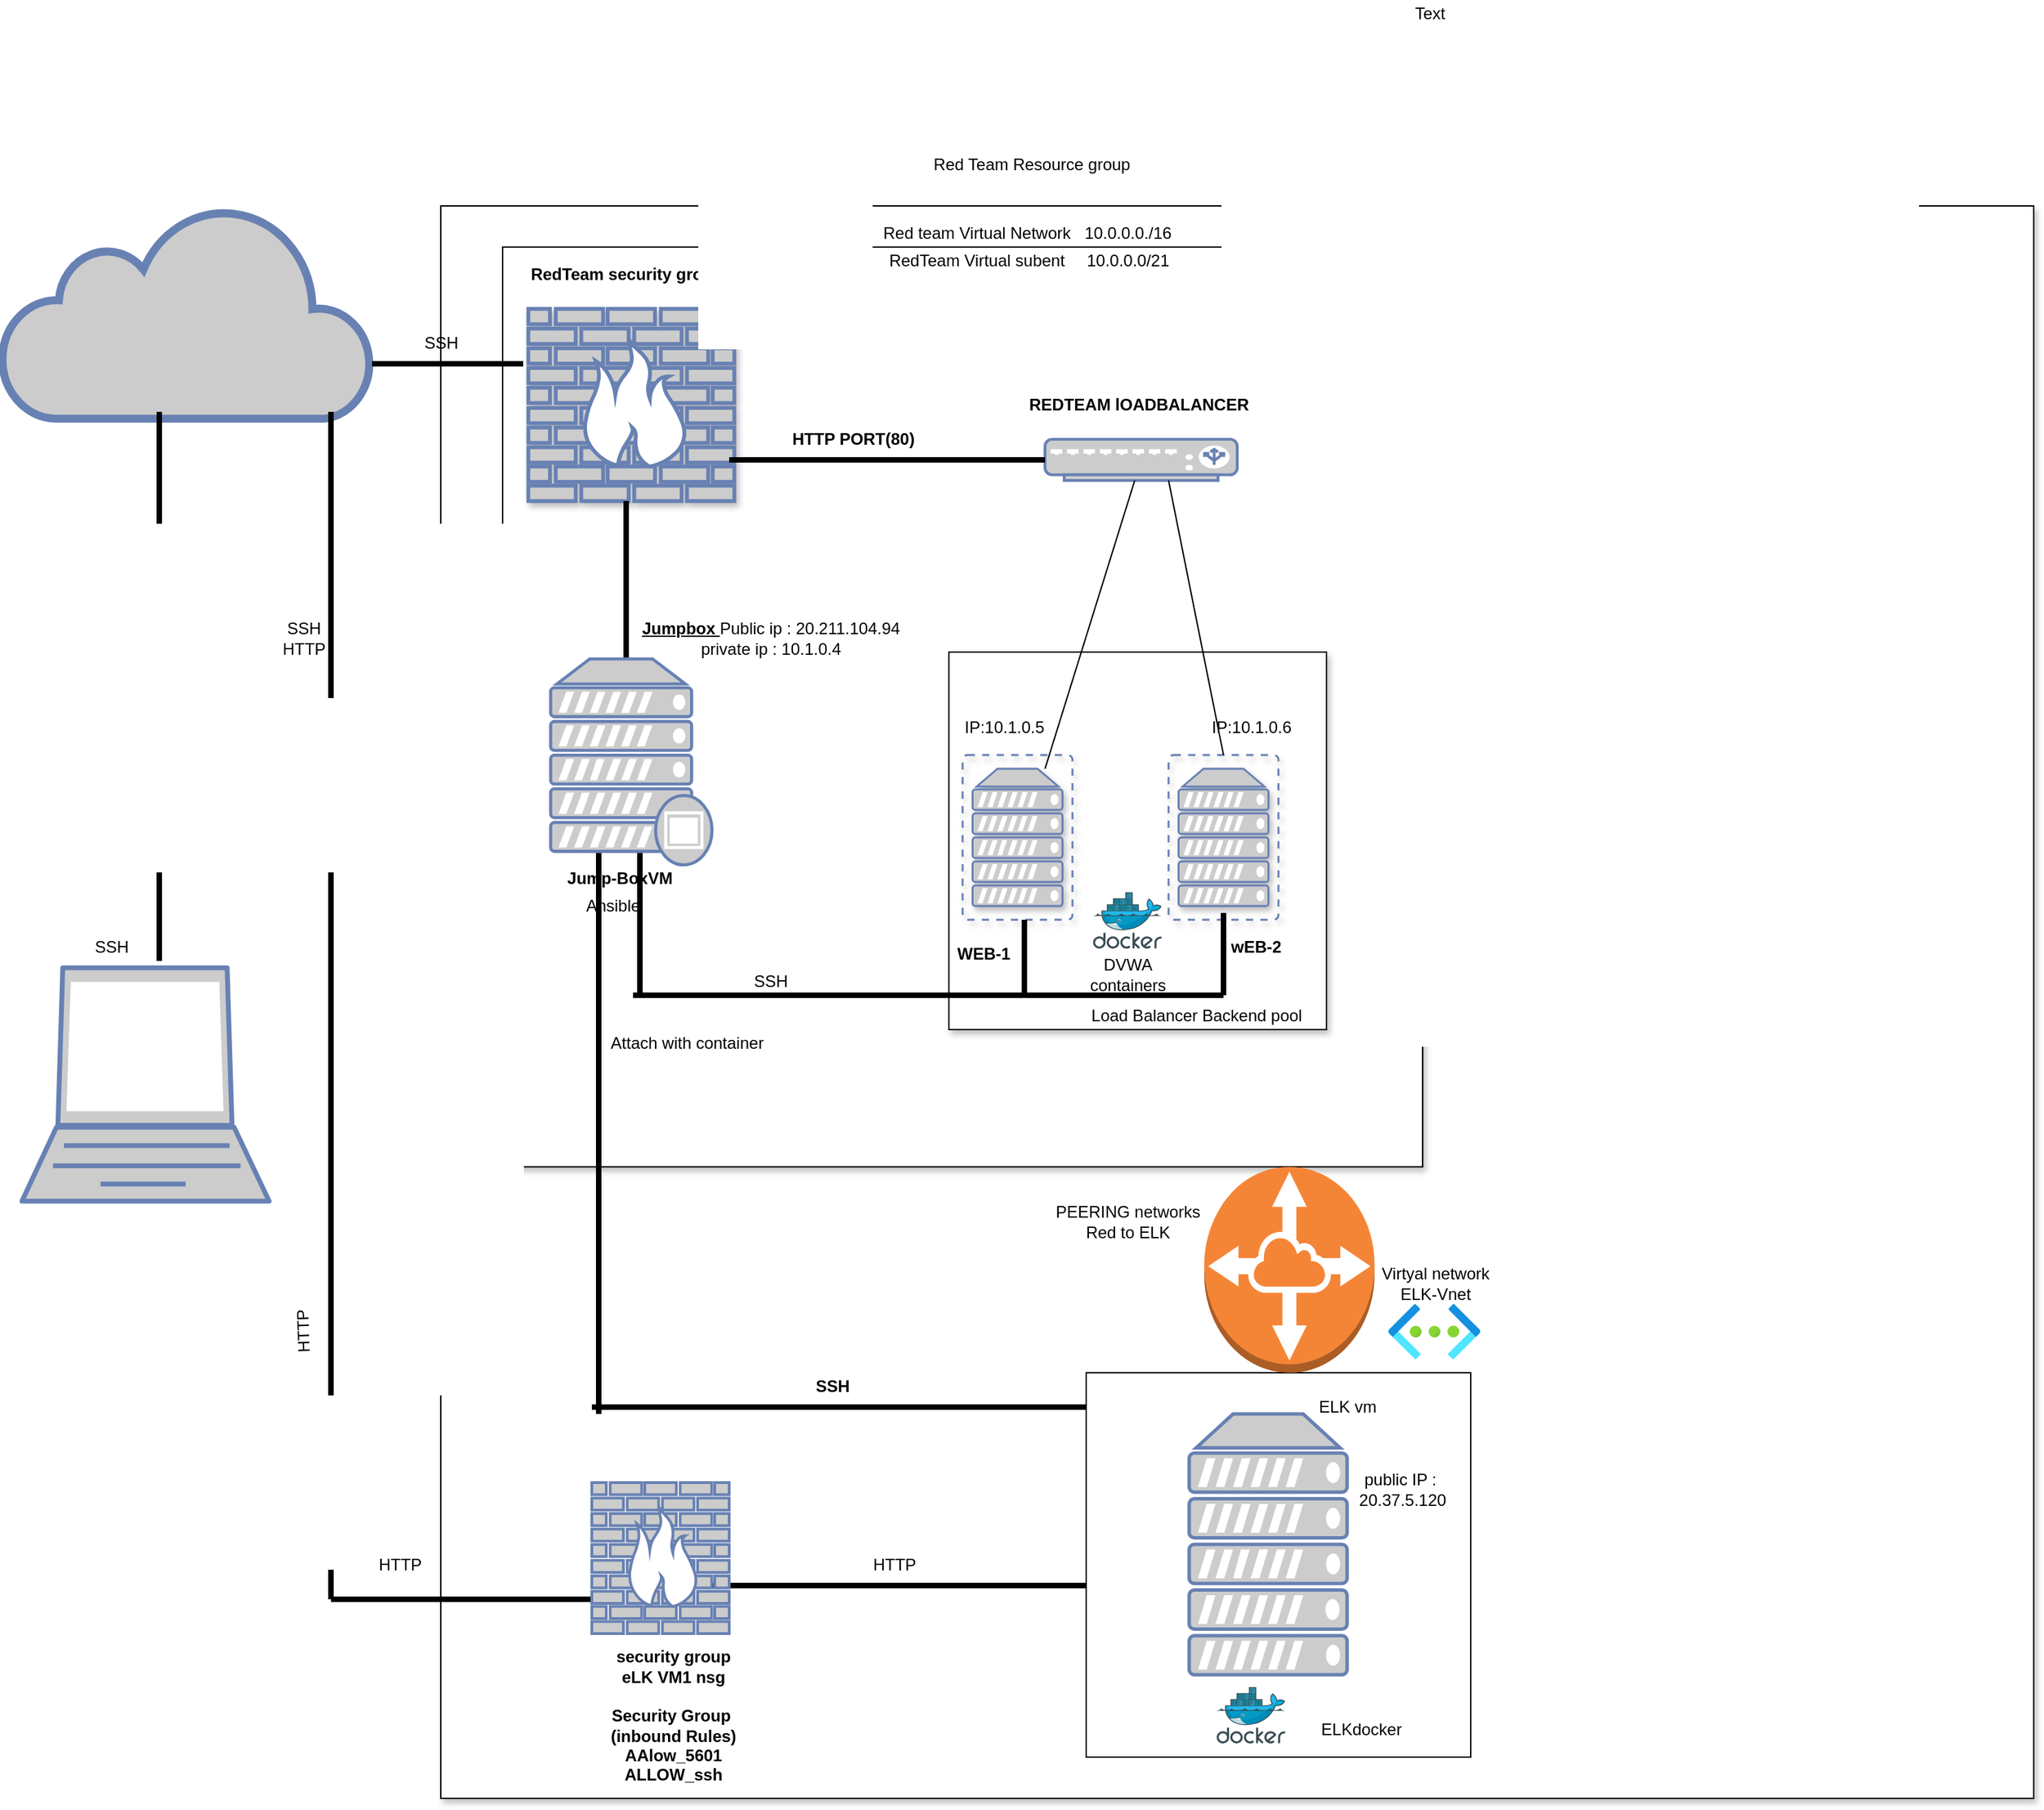 <mxfile version="15.8.6" type="browser"><diagram name="Page-1" id="822b0af5-4adb-64df-f703-e8dfc1f81529"><mxGraphModel dx="1488" dy="1527" grid="1" gridSize="10" guides="1" tooltips="1" connect="1" arrows="1" fold="1" page="1" pageScale="1" pageWidth="1100" pageHeight="850" background="none" math="0" shadow="0"><root><mxCell id="0"/><mxCell id="1" parent="0"/><mxCell id="laLxF-AMWznH3JDDY0BB-4" value="" style="html=1;outlineConnect=0;fillColor=#CCCCCC;strokeColor=#6881B3;gradientColor=none;gradientDirection=north;strokeWidth=2;shape=mxgraph.networks.cloud;fontColor=#ffffff;" parent="1" vertex="1"><mxGeometry x="30" y="-660" width="270" height="155" as="geometry"/></mxCell><mxCell id="laLxF-AMWznH3JDDY0BB-7" style="edgeStyle=orthogonalEdgeStyle;rounded=0;orthogonalLoop=1;jettySize=auto;html=1;exitX=0.5;exitY=1;exitDx=0;exitDy=0;exitPerimeter=0;" parent="1" edge="1"><mxGeometry relative="1" as="geometry"><mxPoint x="205" y="465" as="sourcePoint"/><mxPoint x="205" y="465" as="targetPoint"/></mxGeometry></mxCell><mxCell id="laLxF-AMWznH3JDDY0BB-8" value="" style="fontColor=#0066CC;verticalAlign=top;verticalLabelPosition=bottom;labelPosition=center;align=center;html=1;outlineConnect=0;fillColor=#CCCCCC;strokeColor=#6881B3;gradientColor=none;gradientDirection=north;strokeWidth=2;shape=mxgraph.networks.laptop;" parent="1" vertex="1"><mxGeometry x="45" y="-105" width="180" height="170" as="geometry"/></mxCell><mxCell id="laLxF-AMWznH3JDDY0BB-20" value="" style="whiteSpace=wrap;html=1;aspect=fixed;shadow=1;" parent="1" vertex="1"><mxGeometry x="350" y="-660" width="1160" height="1160" as="geometry"/></mxCell><mxCell id="laLxF-AMWznH3JDDY0BB-24" value="" style="whiteSpace=wrap;html=1;aspect=fixed;shadow=1;" parent="1" vertex="1"><mxGeometry x="395" y="-630" width="670" height="670" as="geometry"/></mxCell><mxCell id="laLxF-AMWznH3JDDY0BB-22" value="" style="whiteSpace=wrap;html=1;aspect=fixed;shadow=1;" parent="1" vertex="1"><mxGeometry x="720" y="-335" width="275" height="275" as="geometry"/></mxCell><mxCell id="laLxF-AMWznH3JDDY0BB-26" value="" style="fontColor=#0066CC;verticalAlign=top;verticalLabelPosition=bottom;labelPosition=center;align=center;html=1;outlineConnect=0;fillColor=#CCCCCC;strokeColor=#6881B3;gradientColor=none;gradientDirection=north;strokeWidth=2;shape=mxgraph.networks.firewall;shadow=1;" parent="1" vertex="1"><mxGeometry x="413.75" y="-585" width="150" height="140" as="geometry"/></mxCell><mxCell id="laLxF-AMWznH3JDDY0BB-27" value="" style="fontColor=#0066CC;verticalAlign=top;verticalLabelPosition=bottom;labelPosition=center;align=center;html=1;outlineConnect=0;fillColor=#CCCCCC;strokeColor=#6881B3;gradientColor=none;gradientDirection=north;strokeWidth=2;shape=mxgraph.networks.virtual_server;shadow=1;" parent="1" vertex="1"><mxGeometry x="730" y="-260" width="80" height="120" as="geometry"/></mxCell><mxCell id="laLxF-AMWznH3JDDY0BB-28" value="" style="fontColor=#0066CC;verticalAlign=top;verticalLabelPosition=bottom;labelPosition=center;align=center;html=1;outlineConnect=0;fillColor=#CCCCCC;strokeColor=#6881B3;gradientColor=none;gradientDirection=north;strokeWidth=2;shape=mxgraph.networks.virtual_server;shadow=1;" parent="1" vertex="1"><mxGeometry x="880" y="-260" width="80" height="120" as="geometry"/></mxCell><mxCell id="ZEqQIQbBqASTRfL74aoA-2" value="Red Team Resource group" style="text;html=1;resizable=0;autosize=1;align=center;verticalAlign=middle;points=[];fillColor=none;strokeColor=none;rounded=0;" parent="1" vertex="1"><mxGeometry x="700" y="-700" width="160" height="20" as="geometry"/></mxCell><mxCell id="ZEqQIQbBqASTRfL74aoA-3" value="Red team Virtual Network" style="text;html=1;resizable=0;autosize=1;align=center;verticalAlign=middle;points=[];fillColor=none;strokeColor=none;rounded=0;" parent="1" vertex="1"><mxGeometry x="665" y="-650" width="150" height="20" as="geometry"/></mxCell><mxCell id="ZEqQIQbBqASTRfL74aoA-5" value="&lt;b&gt;RedTeam security group&lt;/b&gt;" style="text;html=1;resizable=0;autosize=1;align=center;verticalAlign=middle;points=[];fillColor=none;strokeColor=none;rounded=0;" parent="1" vertex="1"><mxGeometry x="405" y="-620" width="160" height="20" as="geometry"/></mxCell><mxCell id="ZEqQIQbBqASTRfL74aoA-6" value="" style="line;strokeWidth=4;html=1;perimeter=backbonePerimeter;points=[];outlineConnect=0;" parent="1" vertex="1"><mxGeometry x="300" y="-550" width="110" height="10" as="geometry"/></mxCell><mxCell id="ZEqQIQbBqASTRfL74aoA-7" value="&lt;b&gt;Jump-BoxVM&lt;/b&gt;" style="text;html=1;resizable=0;autosize=1;align=center;verticalAlign=middle;points=[];fillColor=none;strokeColor=none;rounded=0;" parent="1" vertex="1"><mxGeometry x="435" y="-180" width="90" height="20" as="geometry"/></mxCell><mxCell id="ZEqQIQbBqASTRfL74aoA-8" value="10.0.0.0./16" style="text;html=1;resizable=0;autosize=1;align=center;verticalAlign=middle;points=[];fillColor=none;strokeColor=none;rounded=0;" parent="1" vertex="1"><mxGeometry x="810" y="-650" width="80" height="20" as="geometry"/></mxCell><mxCell id="ZEqQIQbBqASTRfL74aoA-9" value="RedTeam Virtual subent" style="text;html=1;resizable=0;autosize=1;align=center;verticalAlign=middle;points=[];fillColor=none;strokeColor=none;rounded=0;" parent="1" vertex="1"><mxGeometry x="670" y="-630" width="140" height="20" as="geometry"/></mxCell><mxCell id="ZEqQIQbBqASTRfL74aoA-11" value="Text" style="text;html=1;resizable=0;autosize=1;align=center;verticalAlign=middle;points=[];fillColor=none;strokeColor=none;rounded=0;" parent="1" vertex="1"><mxGeometry x="1050" y="-810" width="40" height="20" as="geometry"/></mxCell><mxCell id="ZEqQIQbBqASTRfL74aoA-12" value="10.0.0.0/21" style="text;html=1;resizable=0;autosize=1;align=center;verticalAlign=middle;points=[];fillColor=none;strokeColor=none;rounded=0;" parent="1" vertex="1"><mxGeometry x="810" y="-630" width="80" height="20" as="geometry"/></mxCell><mxCell id="ZEqQIQbBqASTRfL74aoA-15" value="" style="fontColor=#0066CC;verticalAlign=top;verticalLabelPosition=bottom;labelPosition=center;align=center;html=1;outlineConnect=0;fillColor=#CCCCCC;strokeColor=#6881B3;gradientColor=none;gradientDirection=north;strokeWidth=2;shape=mxgraph.networks.load_balancer;" parent="1" vertex="1"><mxGeometry x="790" y="-490" width="140" height="30" as="geometry"/></mxCell><mxCell id="ZEqQIQbBqASTRfL74aoA-18" value="" style="endArrow=none;html=1;rounded=0;" parent="1" target="ZEqQIQbBqASTRfL74aoA-15" edge="1"><mxGeometry width="50" height="50" relative="1" as="geometry"><mxPoint x="790" y="-250" as="sourcePoint"/><mxPoint x="845" y="-335" as="targetPoint"/></mxGeometry></mxCell><mxCell id="ZEqQIQbBqASTRfL74aoA-21" value="&lt;b&gt;WEB-1&lt;/b&gt;" style="text;html=1;resizable=0;autosize=1;align=center;verticalAlign=middle;points=[];fillColor=none;strokeColor=none;rounded=0;" parent="1" vertex="1"><mxGeometry x="720" y="-125" width="50" height="20" as="geometry"/></mxCell><mxCell id="ZEqQIQbBqASTRfL74aoA-22" value="&lt;b&gt;wEB-2&amp;nbsp;&lt;/b&gt;" style="text;html=1;resizable=0;autosize=1;align=center;verticalAlign=middle;points=[];fillColor=none;strokeColor=none;rounded=0;" parent="1" vertex="1"><mxGeometry x="915" y="-130" width="60" height="20" as="geometry"/></mxCell><mxCell id="ZEqQIQbBqASTRfL74aoA-23" value="" style="line;strokeWidth=4;html=1;perimeter=backbonePerimeter;points=[];outlineConnect=0;" parent="1" vertex="1"><mxGeometry x="490" y="-90" width="430" height="10" as="geometry"/></mxCell><mxCell id="ZEqQIQbBqASTRfL74aoA-24" value="" style="line;strokeWidth=4;direction=south;html=1;perimeter=backbonePerimeter;points=[];outlineConnect=0;" parent="1" vertex="1"><mxGeometry x="770" y="-140" width="10" height="55" as="geometry"/></mxCell><mxCell id="ZEqQIQbBqASTRfL74aoA-25" value="" style="line;strokeWidth=4;direction=south;html=1;perimeter=backbonePerimeter;points=[];outlineConnect=0;" parent="1" vertex="1"><mxGeometry x="915" y="-145" width="10" height="60" as="geometry"/></mxCell><mxCell id="ZEqQIQbBqASTRfL74aoA-26" value="" style="line;strokeWidth=4;direction=south;html=1;perimeter=backbonePerimeter;points=[];outlineConnect=0;" parent="1" vertex="1"><mxGeometry x="490" y="-190" width="10" height="105" as="geometry"/></mxCell><mxCell id="ZEqQIQbBqASTRfL74aoA-28" value="" style="endArrow=none;html=1;rounded=0;entryX=0.5;entryY=0;entryDx=0;entryDy=0;entryPerimeter=0;" parent="1" target="laLxF-AMWznH3JDDY0BB-28" edge="1"><mxGeometry width="50" height="50" relative="1" as="geometry"><mxPoint x="880" y="-460" as="sourcePoint"/><mxPoint x="580" y="-350" as="targetPoint"/><Array as="points"><mxPoint x="880" y="-460"/></Array></mxGeometry></mxCell><mxCell id="ZEqQIQbBqASTRfL74aoA-29" value="" style="line;strokeWidth=4;html=1;perimeter=backbonePerimeter;points=[];outlineConnect=0;" parent="1" vertex="1"><mxGeometry x="560" y="-480" width="230" height="10" as="geometry"/></mxCell><mxCell id="ZEqQIQbBqASTRfL74aoA-30" value="" style="line;strokeWidth=4;direction=south;html=1;perimeter=backbonePerimeter;points=[];outlineConnect=0;" parent="1" vertex="1"><mxGeometry x="480" y="-445" width="10" height="115" as="geometry"/></mxCell><mxCell id="ZEqQIQbBqASTRfL74aoA-37" value="" style="aspect=fixed;html=1;points=[];align=center;image;fontSize=12;image=img/lib/azure2/networking/Virtual_Networks.svg;" parent="1" vertex="1"><mxGeometry x="1040" y="140" width="67" height="40" as="geometry"/></mxCell><mxCell id="ZEqQIQbBqASTRfL74aoA-40" value="" style="line;strokeWidth=4;direction=south;html=1;perimeter=backbonePerimeter;points=[];outlineConnect=0;" parent="1" vertex="1"><mxGeometry x="460" y="-190" width="10" height="410" as="geometry"/></mxCell><mxCell id="ZEqQIQbBqASTRfL74aoA-41" value="" style="line;strokeWidth=4;html=1;perimeter=backbonePerimeter;points=[];outlineConnect=0;" parent="1" vertex="1"><mxGeometry x="460" y="210" width="360" height="10" as="geometry"/></mxCell><mxCell id="ZEqQIQbBqASTRfL74aoA-42" value="" style="line;strokeWidth=4;direction=south;html=1;perimeter=backbonePerimeter;points=[];outlineConnect=0;" parent="1" vertex="1"><mxGeometry x="140" y="-510" width="10" height="400" as="geometry"/></mxCell><mxCell id="ZEqQIQbBqASTRfL74aoA-43" value="" style="line;strokeWidth=4;direction=south;html=1;perimeter=backbonePerimeter;points=[];outlineConnect=0;" parent="1" vertex="1"><mxGeometry x="180" y="-510" width="180" height="865" as="geometry"/></mxCell><mxCell id="ZEqQIQbBqASTRfL74aoA-44" value="" style="line;strokeWidth=4;html=1;perimeter=backbonePerimeter;points=[];outlineConnect=0;" parent="1" vertex="1"><mxGeometry x="270" y="350" width="210" height="10" as="geometry"/></mxCell><mxCell id="ZEqQIQbBqASTRfL74aoA-45" value="" style="line;strokeWidth=4;html=1;perimeter=backbonePerimeter;points=[];outlineConnect=0;" parent="1" vertex="1"><mxGeometry x="540" y="340" width="280" height="10" as="geometry"/></mxCell><mxCell id="ZEqQIQbBqASTRfL74aoA-46" value="&lt;b&gt;SSH&lt;/b&gt;" style="text;html=1;resizable=0;autosize=1;align=center;verticalAlign=middle;points=[];fillColor=none;strokeColor=none;rounded=0;" parent="1" vertex="1"><mxGeometry x="615" y="190" width="40" height="20" as="geometry"/></mxCell><mxCell id="ZEqQIQbBqASTRfL74aoA-47" value="HTTP" style="text;html=1;resizable=0;autosize=1;align=center;verticalAlign=middle;points=[];fillColor=none;strokeColor=none;rounded=0;" parent="1" vertex="1"><mxGeometry x="295" y="320" width="50" height="20" as="geometry"/></mxCell><mxCell id="ZEqQIQbBqASTRfL74aoA-48" value="DVWA &lt;br&gt;containers" style="text;html=1;resizable=0;autosize=1;align=center;verticalAlign=middle;points=[];fillColor=none;strokeColor=none;rounded=0;" parent="1" vertex="1"><mxGeometry x="815" y="-115" width="70" height="30" as="geometry"/></mxCell><mxCell id="ZEqQIQbBqASTRfL74aoA-49" value="HTTP" style="text;html=1;resizable=0;autosize=1;align=center;verticalAlign=middle;points=[];fillColor=none;strokeColor=none;rounded=0;" parent="1" vertex="1"><mxGeometry x="655" y="320" width="50" height="20" as="geometry"/></mxCell><mxCell id="ZEqQIQbBqASTRfL74aoA-50" value="Virtyal network&lt;br&gt;ELK-Vnet" style="text;html=1;resizable=0;autosize=1;align=center;verticalAlign=middle;points=[];fillColor=none;strokeColor=none;rounded=0;" parent="1" vertex="1"><mxGeometry x="1028.5" y="110" width="90" height="30" as="geometry"/></mxCell><mxCell id="ZEqQIQbBqASTRfL74aoA-51" value="Ansible" style="text;html=1;resizable=0;autosize=1;align=center;verticalAlign=middle;points=[];fillColor=none;strokeColor=none;rounded=0;" parent="1" vertex="1"><mxGeometry x="450" y="-160" width="50" height="20" as="geometry"/></mxCell><mxCell id="ZEqQIQbBqASTRfL74aoA-55" value="SSH" style="text;html=1;resizable=0;autosize=1;align=center;verticalAlign=middle;points=[];fillColor=none;strokeColor=none;rounded=0;" parent="1" vertex="1"><mxGeometry x="570" y="-105" width="40" height="20" as="geometry"/></mxCell><mxCell id="ZEqQIQbBqASTRfL74aoA-56" value="" style="fontColor=#0066CC;verticalAlign=top;verticalLabelPosition=bottom;labelPosition=center;align=center;html=1;outlineConnect=0;fillColor=#CCCCCC;strokeColor=#6881B3;gradientColor=none;gradientDirection=north;strokeWidth=2;shape=mxgraph.networks.proxy_server;" parent="1" vertex="1"><mxGeometry x="430" y="-330" width="117.5" height="150" as="geometry"/></mxCell><mxCell id="ZEqQIQbBqASTRfL74aoA-57" value="SSH&lt;br&gt;HTTP" style="text;html=1;resizable=0;autosize=1;align=center;verticalAlign=middle;points=[];fillColor=none;strokeColor=none;rounded=0;rotation=0;" parent="1" vertex="1"><mxGeometry x="225" y="-360" width="50" height="30" as="geometry"/></mxCell><mxCell id="ZEqQIQbBqASTRfL74aoA-58" value="Load Balancer Backend pool" style="text;html=1;resizable=0;autosize=1;align=center;verticalAlign=middle;points=[];fillColor=none;strokeColor=none;rounded=0;" parent="1" vertex="1"><mxGeometry x="815" y="-80" width="170" height="20" as="geometry"/></mxCell><mxCell id="ZEqQIQbBqASTRfL74aoA-59" value="&lt;b&gt;HTTP PORT(80)&lt;/b&gt;" style="text;html=1;resizable=0;autosize=1;align=center;verticalAlign=middle;points=[];fillColor=none;strokeColor=none;rounded=0;" parent="1" vertex="1"><mxGeometry x="600" y="-500" width="100" height="20" as="geometry"/></mxCell><mxCell id="ZEqQIQbBqASTRfL74aoA-60" value="&lt;b&gt;REDTEAM lOADBALANCER&lt;/b&gt;" style="text;html=1;resizable=0;autosize=1;align=center;verticalAlign=middle;points=[];fillColor=none;strokeColor=none;rounded=0;" parent="1" vertex="1"><mxGeometry x="767.5" y="-525" width="180" height="20" as="geometry"/></mxCell><mxCell id="ZEqQIQbBqASTRfL74aoA-63" value="PEERING networks&lt;br&gt;Red to ELK" style="text;html=1;resizable=0;autosize=1;align=center;verticalAlign=middle;points=[];fillColor=none;strokeColor=none;rounded=0;" parent="1" vertex="1"><mxGeometry x="790" y="65" width="120" height="30" as="geometry"/></mxCell><mxCell id="ZEqQIQbBqASTRfL74aoA-66" value="HTTP" style="text;html=1;resizable=0;autosize=1;align=center;verticalAlign=middle;points=[];fillColor=none;strokeColor=none;rounded=0;rotation=-92;" parent="1" vertex="1"><mxGeometry x="225" y="150" width="50" height="20" as="geometry"/></mxCell><mxCell id="ZEqQIQbBqASTRfL74aoA-67" value="&lt;b&gt;security group&lt;br&gt;eLK VM1 nsg&lt;br&gt;&lt;br&gt;Security Group&amp;nbsp;&lt;br&gt;(inbound Rules)&lt;br&gt;AAlow_5601&lt;br&gt;ALLOW_ssh&lt;/b&gt;" style="text;html=1;resizable=0;autosize=1;align=center;verticalAlign=middle;points=[];fillColor=none;strokeColor=none;rounded=0;" parent="1" vertex="1"><mxGeometry x="463.83" y="390" width="110" height="100" as="geometry"/></mxCell><mxCell id="ZEqQIQbBqASTRfL74aoA-70" value="" style="sketch=0;aspect=fixed;html=1;points=[];align=center;image;fontSize=12;image=img/lib/mscae/Docker.svg;" parent="1" vertex="1"><mxGeometry x="825" y="-160" width="50" height="41" as="geometry"/></mxCell><mxCell id="ZEqQIQbBqASTRfL74aoA-71" value="Attach with container" style="text;html=1;resizable=0;autosize=1;align=center;verticalAlign=middle;points=[];fillColor=none;strokeColor=none;rounded=0;" parent="1" vertex="1"><mxGeometry x="463.83" y="-60" width="130" height="20" as="geometry"/></mxCell><mxCell id="XVP3AXjXW9uM_UTOG49n-11" value="" style="whiteSpace=wrap;html=1;aspect=fixed;" parent="1" vertex="1"><mxGeometry x="820" y="190" width="280" height="280" as="geometry"/></mxCell><mxCell id="XVP3AXjXW9uM_UTOG49n-12" value="" style="fontColor=#0066CC;verticalAlign=top;verticalLabelPosition=bottom;labelPosition=center;align=center;html=1;outlineConnect=0;fillColor=#CCCCCC;strokeColor=#6881B3;gradientColor=none;gradientDirection=north;strokeWidth=2;shape=mxgraph.networks.server;" parent="1" vertex="1"><mxGeometry x="895" y="220" width="115" height="190" as="geometry"/></mxCell><mxCell id="XVP3AXjXW9uM_UTOG49n-15" value="" style="fontColor=#0066CC;verticalAlign=top;verticalLabelPosition=bottom;labelPosition=center;align=center;html=1;outlineConnect=0;fillColor=#CCCCCC;strokeColor=#6881B3;gradientColor=none;gradientDirection=north;strokeWidth=2;shape=mxgraph.networks.firewall;" parent="1" vertex="1"><mxGeometry x="460" y="270" width="100" height="110" as="geometry"/></mxCell><mxCell id="XVP3AXjXW9uM_UTOG49n-17" value="" style="outlineConnect=0;dashed=0;verticalLabelPosition=bottom;verticalAlign=top;align=center;html=1;shape=mxgraph.aws3.vpc_peering;fillColor=#F58536;gradientColor=none;" parent="1" vertex="1"><mxGeometry x="906" y="40" width="124" height="150" as="geometry"/></mxCell><mxCell id="XVP3AXjXW9uM_UTOG49n-18" value="IP:10.1.0.5" style="text;html=1;resizable=0;autosize=1;align=center;verticalAlign=middle;points=[];fillColor=none;strokeColor=none;rounded=0;" parent="1" vertex="1"><mxGeometry x="725" y="-290" width="70" height="20" as="geometry"/></mxCell><mxCell id="XVP3AXjXW9uM_UTOG49n-19" value="&lt;b&gt;&lt;u&gt;Jumpbox &lt;/u&gt;&lt;/b&gt;Public ip : 20.211.104.94&lt;br&gt;private ip : 10.1.0.4" style="text;html=1;resizable=0;autosize=1;align=center;verticalAlign=middle;points=[];fillColor=none;strokeColor=none;rounded=0;" parent="1" vertex="1"><mxGeometry x="490" y="-360" width="200" height="30" as="geometry"/></mxCell><mxCell id="XVP3AXjXW9uM_UTOG49n-20" value="IP:10.1.0.6" style="text;html=1;resizable=0;autosize=1;align=center;verticalAlign=middle;points=[];fillColor=none;strokeColor=none;rounded=0;" parent="1" vertex="1"><mxGeometry x="905" y="-290" width="70" height="20" as="geometry"/></mxCell><mxCell id="XVP3AXjXW9uM_UTOG49n-21" value="ELK vm" style="text;html=1;resizable=0;autosize=1;align=center;verticalAlign=middle;points=[];fillColor=none;strokeColor=none;rounded=0;" parent="1" vertex="1"><mxGeometry x="980" y="205" width="60" height="20" as="geometry"/></mxCell><mxCell id="XVP3AXjXW9uM_UTOG49n-22" value="public IP :&amp;nbsp;&lt;br&gt;20.37.5.120" style="text;html=1;resizable=0;autosize=1;align=center;verticalAlign=middle;points=[];fillColor=none;strokeColor=none;rounded=0;" parent="1" vertex="1"><mxGeometry x="1010" y="260" width="80" height="30" as="geometry"/></mxCell><mxCell id="XVP3AXjXW9uM_UTOG49n-23" value="" style="sketch=0;aspect=fixed;html=1;points=[];align=center;image;fontSize=12;image=img/lib/mscae/Docker.svg;" parent="1" vertex="1"><mxGeometry x="915" y="419" width="50" height="41" as="geometry"/></mxCell><mxCell id="XVP3AXjXW9uM_UTOG49n-24" value="ELKdocker" style="text;html=1;resizable=0;autosize=1;align=center;verticalAlign=middle;points=[];fillColor=none;strokeColor=none;rounded=0;" parent="1" vertex="1"><mxGeometry x="985" y="440" width="70" height="20" as="geometry"/></mxCell><mxCell id="XVP3AXjXW9uM_UTOG49n-25" value="SSH" style="text;html=1;resizable=0;autosize=1;align=center;verticalAlign=middle;points=[];fillColor=none;strokeColor=none;rounded=0;" parent="1" vertex="1"><mxGeometry x="330" y="-570" width="40" height="20" as="geometry"/></mxCell><mxCell id="XVP3AXjXW9uM_UTOG49n-26" value="SSH" style="text;html=1;resizable=0;autosize=1;align=center;verticalAlign=middle;points=[];fillColor=none;strokeColor=none;rounded=0;" parent="1" vertex="1"><mxGeometry x="90" y="-130" width="40" height="20" as="geometry"/></mxCell></root></mxGraphModel></diagram></mxfile>